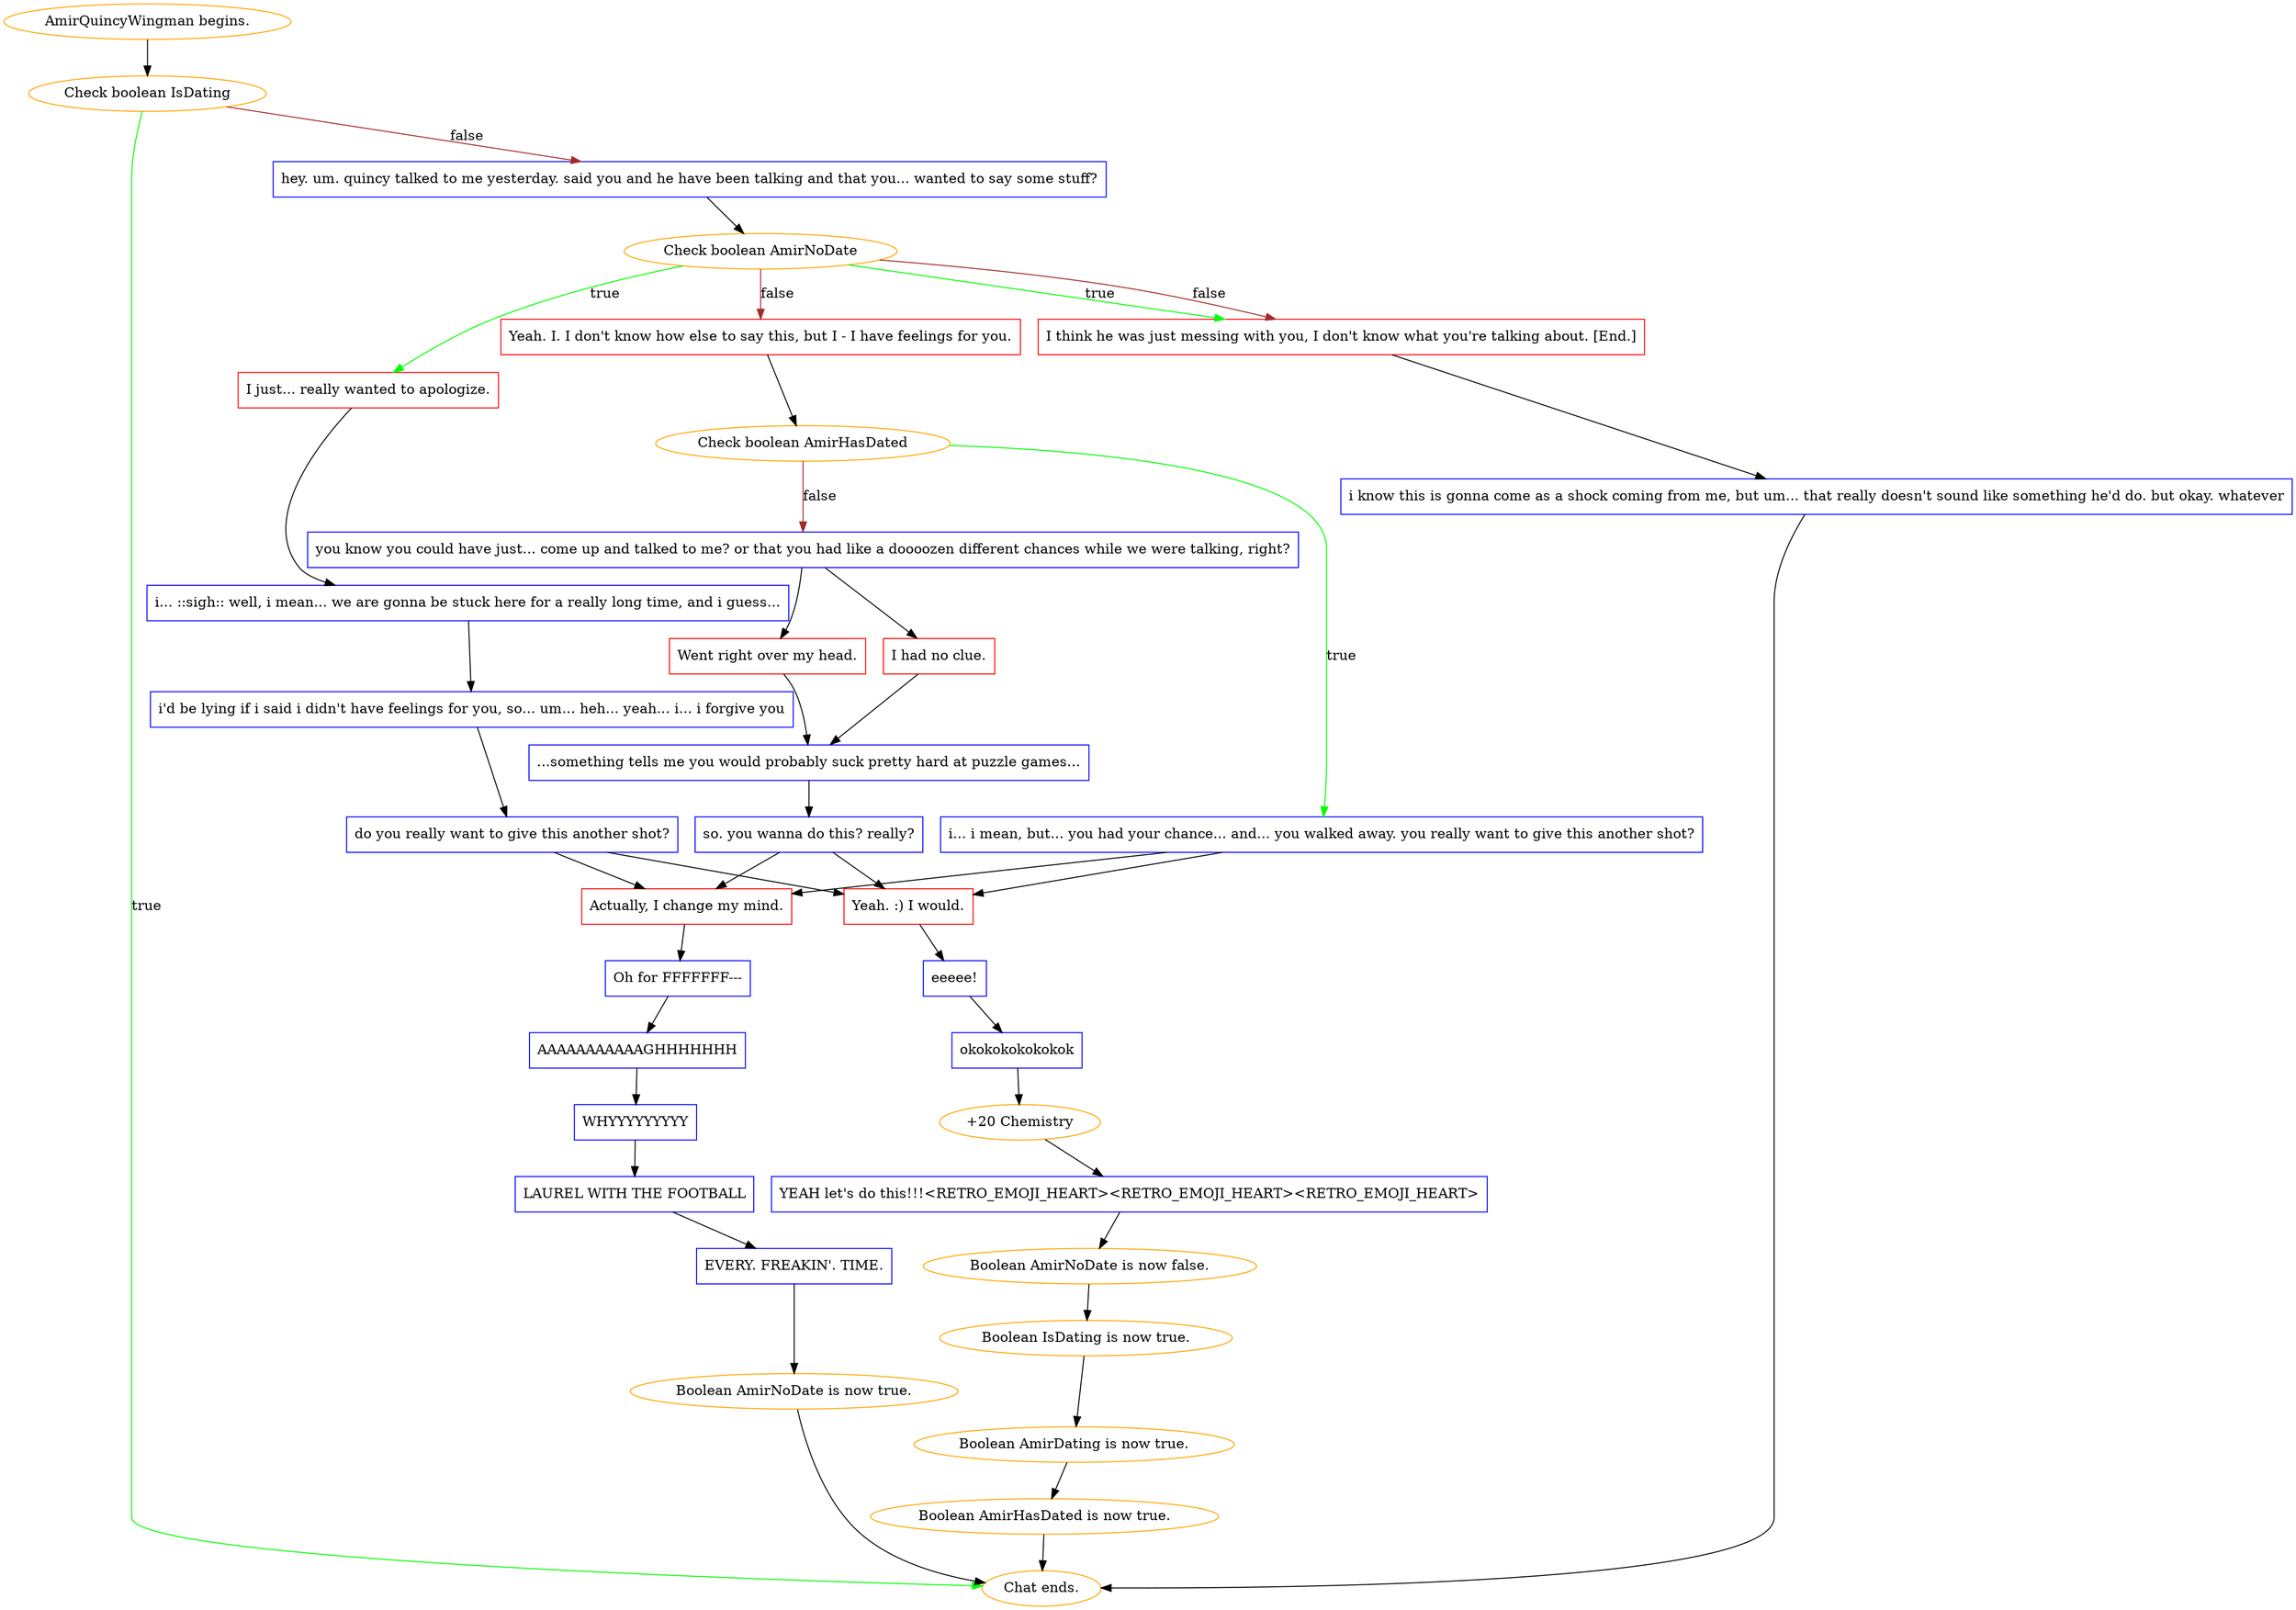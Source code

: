 digraph {
	"AmirQuincyWingman begins." [color=orange];
		"AmirQuincyWingman begins." -> 3528;
	3528 [label="Check boolean IsDating",color=orange];
		3528 -> "Chat ends." [label=true,color=green];
		3528 -> 3530 [label=false,color=brown];
	"Chat ends." [color=orange];
	3530 [label="hey. um. quincy talked to me yesterday. said you and he have been talking and that you... wanted to say some stuff?",shape=box,color=blue];
		3530 -> 3531;
	3531 [label="Check boolean AmirNoDate",color=orange];
		3531 -> 3532 [label=true,color=green];
		3531 -> 3534 [label=true,color=green];
		3531 -> 3533 [label=false,color=brown];
		3531 -> 3534 [label=false,color=brown];
	3532 [label="I just... really wanted to apologize.",shape=box,color=red];
		3532 -> 3538;
	3534 [label="I think he was just messing with you, I don't know what you're talking about. [End.]",shape=box,color=red];
		3534 -> 3535;
	3533 [label="Yeah. I. I don't know how else to say this, but I - I have feelings for you.",shape=box,color=red];
		3533 -> 3537;
	3538 [label="i... ::sigh:: well, i mean... we are gonna be stuck here for a really long time, and i guess...",shape=box,color=blue];
		3538 -> 3539;
	3535 [label="i know this is gonna come as a shock coming from me, but um... that really doesn't sound like something he'd do. but okay. whatever",shape=box,color=blue];
		3535 -> "Chat ends.";
	3537 [label="Check boolean AmirHasDated",color=orange];
		3537 -> 3540 [label=true,color=green];
		3537 -> 3541 [label=false,color=brown];
	3539 [label="i'd be lying if i said i didn't have feelings for you, so... um... heh... yeah... i... i forgive you",shape=box,color=blue];
		3539 -> 3542;
	3540 [label="i... i mean, but... you had your chance... and... you walked away. you really want to give this another shot?",shape=box,color=blue];
		3540 -> 3547;
		3540 -> 3548;
	3541 [label="you know you could have just... come up and talked to me? or that you had like a doooozen different chances while we were talking, right?",shape=box,color=blue];
		3541 -> 3543;
		3541 -> 3544;
	3542 [label="do you really want to give this another shot?",shape=box,color=blue];
		3542 -> 3547;
		3542 -> 3548;
	3547 [label="Yeah. :) I would.",shape=box,color=red];
		3547 -> 3549;
	3548 [label="Actually, I change my mind.",shape=box,color=red];
		3548 -> 3550;
	3543 [label="I had no clue.",shape=box,color=red];
		3543 -> 3545;
	3544 [label="Went right over my head.",shape=box,color=red];
		3544 -> 3545;
	3549 [label="eeeee!",shape=box,color=blue];
		3549 -> 3551;
	3550 [label="Oh for FFFFFFF---",shape=box,color=blue];
		3550 -> 3553;
	3545 [label="...something tells me you would probably suck pretty hard at puzzle games...",shape=box,color=blue];
		3545 -> 3546;
	3551 [label="okokokokokokok",shape=box,color=blue];
		3551 -> 3559;
	3553 [label="AAAAAAAAAAAGHHHHHHH",shape=box,color=blue];
		3553 -> 3554;
	3546 [label="so. you wanna do this? really?",shape=box,color=blue];
		3546 -> 3547;
		3546 -> 3548;
	3559 [label="+20 Chemistry",color=orange];
		3559 -> 3552;
	3554 [label="WHYYYYYYYYY",shape=box,color=blue];
		3554 -> 3555;
	3552 [label="YEAH let's do this!!!<RETRO_EMOJI_HEART><RETRO_EMOJI_HEART><RETRO_EMOJI_HEART>",shape=box,color=blue];
		3552 -> "/EE/Types/Engine/ResetBooleanDialogueNode:AmirNoDate:/EE/Types/Engine/SetBooleanDialogueNode:IsDating:/EE/Types/Engine/SetBooleanDialogueNode:AmirDating:/EE/Types/Engine/SetBooleanDialogueNode:AmirHasDated:Chat ends.";
	3555 [label="LAUREL WITH THE FOOTBALL",shape=box,color=blue];
		3555 -> 3556;
	"/EE/Types/Engine/ResetBooleanDialogueNode:AmirNoDate:/EE/Types/Engine/SetBooleanDialogueNode:IsDating:/EE/Types/Engine/SetBooleanDialogueNode:AmirDating:/EE/Types/Engine/SetBooleanDialogueNode:AmirHasDated:Chat ends." [label="Boolean AmirNoDate is now false.",color=orange];
		"/EE/Types/Engine/ResetBooleanDialogueNode:AmirNoDate:/EE/Types/Engine/SetBooleanDialogueNode:IsDating:/EE/Types/Engine/SetBooleanDialogueNode:AmirDating:/EE/Types/Engine/SetBooleanDialogueNode:AmirHasDated:Chat ends." -> "/EE/Types/Engine/SetBooleanDialogueNode:IsDating:/EE/Types/Engine/SetBooleanDialogueNode:AmirDating:/EE/Types/Engine/SetBooleanDialogueNode:AmirHasDated:Chat ends.";
	3556 [label="EVERY. FREAKIN'. TIME.",shape=box,color=blue];
		3556 -> "/EE/Types/Engine/SetBooleanDialogueNode:AmirNoDate:Chat ends.";
	"/EE/Types/Engine/SetBooleanDialogueNode:IsDating:/EE/Types/Engine/SetBooleanDialogueNode:AmirDating:/EE/Types/Engine/SetBooleanDialogueNode:AmirHasDated:Chat ends." [label="Boolean IsDating is now true.",color=orange];
		"/EE/Types/Engine/SetBooleanDialogueNode:IsDating:/EE/Types/Engine/SetBooleanDialogueNode:AmirDating:/EE/Types/Engine/SetBooleanDialogueNode:AmirHasDated:Chat ends." -> "/EE/Types/Engine/SetBooleanDialogueNode:AmirDating:/EE/Types/Engine/SetBooleanDialogueNode:AmirHasDated:Chat ends.";
	"/EE/Types/Engine/SetBooleanDialogueNode:AmirNoDate:Chat ends." [label="Boolean AmirNoDate is now true.",color=orange];
		"/EE/Types/Engine/SetBooleanDialogueNode:AmirNoDate:Chat ends." -> "Chat ends.";
	"/EE/Types/Engine/SetBooleanDialogueNode:AmirDating:/EE/Types/Engine/SetBooleanDialogueNode:AmirHasDated:Chat ends." [label="Boolean AmirDating is now true.",color=orange];
		"/EE/Types/Engine/SetBooleanDialogueNode:AmirDating:/EE/Types/Engine/SetBooleanDialogueNode:AmirHasDated:Chat ends." -> "/EE/Types/Engine/SetBooleanDialogueNode:AmirHasDated:Chat ends.";
	"/EE/Types/Engine/SetBooleanDialogueNode:AmirHasDated:Chat ends." [label="Boolean AmirHasDated is now true.",color=orange];
		"/EE/Types/Engine/SetBooleanDialogueNode:AmirHasDated:Chat ends." -> "Chat ends.";
}